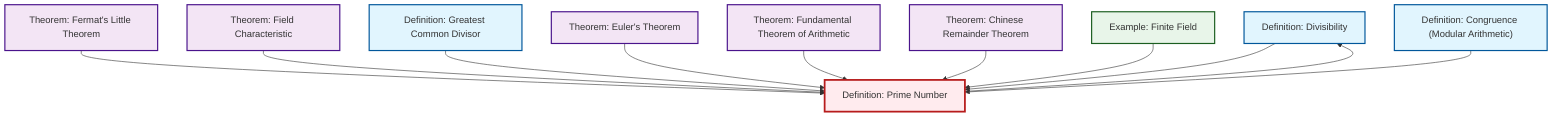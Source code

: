graph TD
    classDef definition fill:#e1f5fe,stroke:#01579b,stroke-width:2px
    classDef theorem fill:#f3e5f5,stroke:#4a148c,stroke-width:2px
    classDef axiom fill:#fff3e0,stroke:#e65100,stroke-width:2px
    classDef example fill:#e8f5e9,stroke:#1b5e20,stroke-width:2px
    classDef current fill:#ffebee,stroke:#b71c1c,stroke-width:3px
    def-divisibility["Definition: Divisibility"]:::definition
    def-congruence["Definition: Congruence (Modular Arithmetic)"]:::definition
    def-gcd["Definition: Greatest Common Divisor"]:::definition
    def-prime["Definition: Prime Number"]:::definition
    ex-finite-field["Example: Finite Field"]:::example
    thm-field-characteristic["Theorem: Field Characteristic"]:::theorem
    thm-fundamental-arithmetic["Theorem: Fundamental Theorem of Arithmetic"]:::theorem
    thm-euler["Theorem: Euler's Theorem"]:::theorem
    thm-chinese-remainder["Theorem: Chinese Remainder Theorem"]:::theorem
    thm-fermat-little["Theorem: Fermat's Little Theorem"]:::theorem
    thm-fermat-little --> def-prime
    def-prime --> def-divisibility
    thm-field-characteristic --> def-prime
    def-gcd --> def-prime
    thm-euler --> def-prime
    thm-fundamental-arithmetic --> def-prime
    thm-chinese-remainder --> def-prime
    def-divisibility --> def-prime
    ex-finite-field --> def-prime
    def-congruence --> def-prime
    class def-prime current